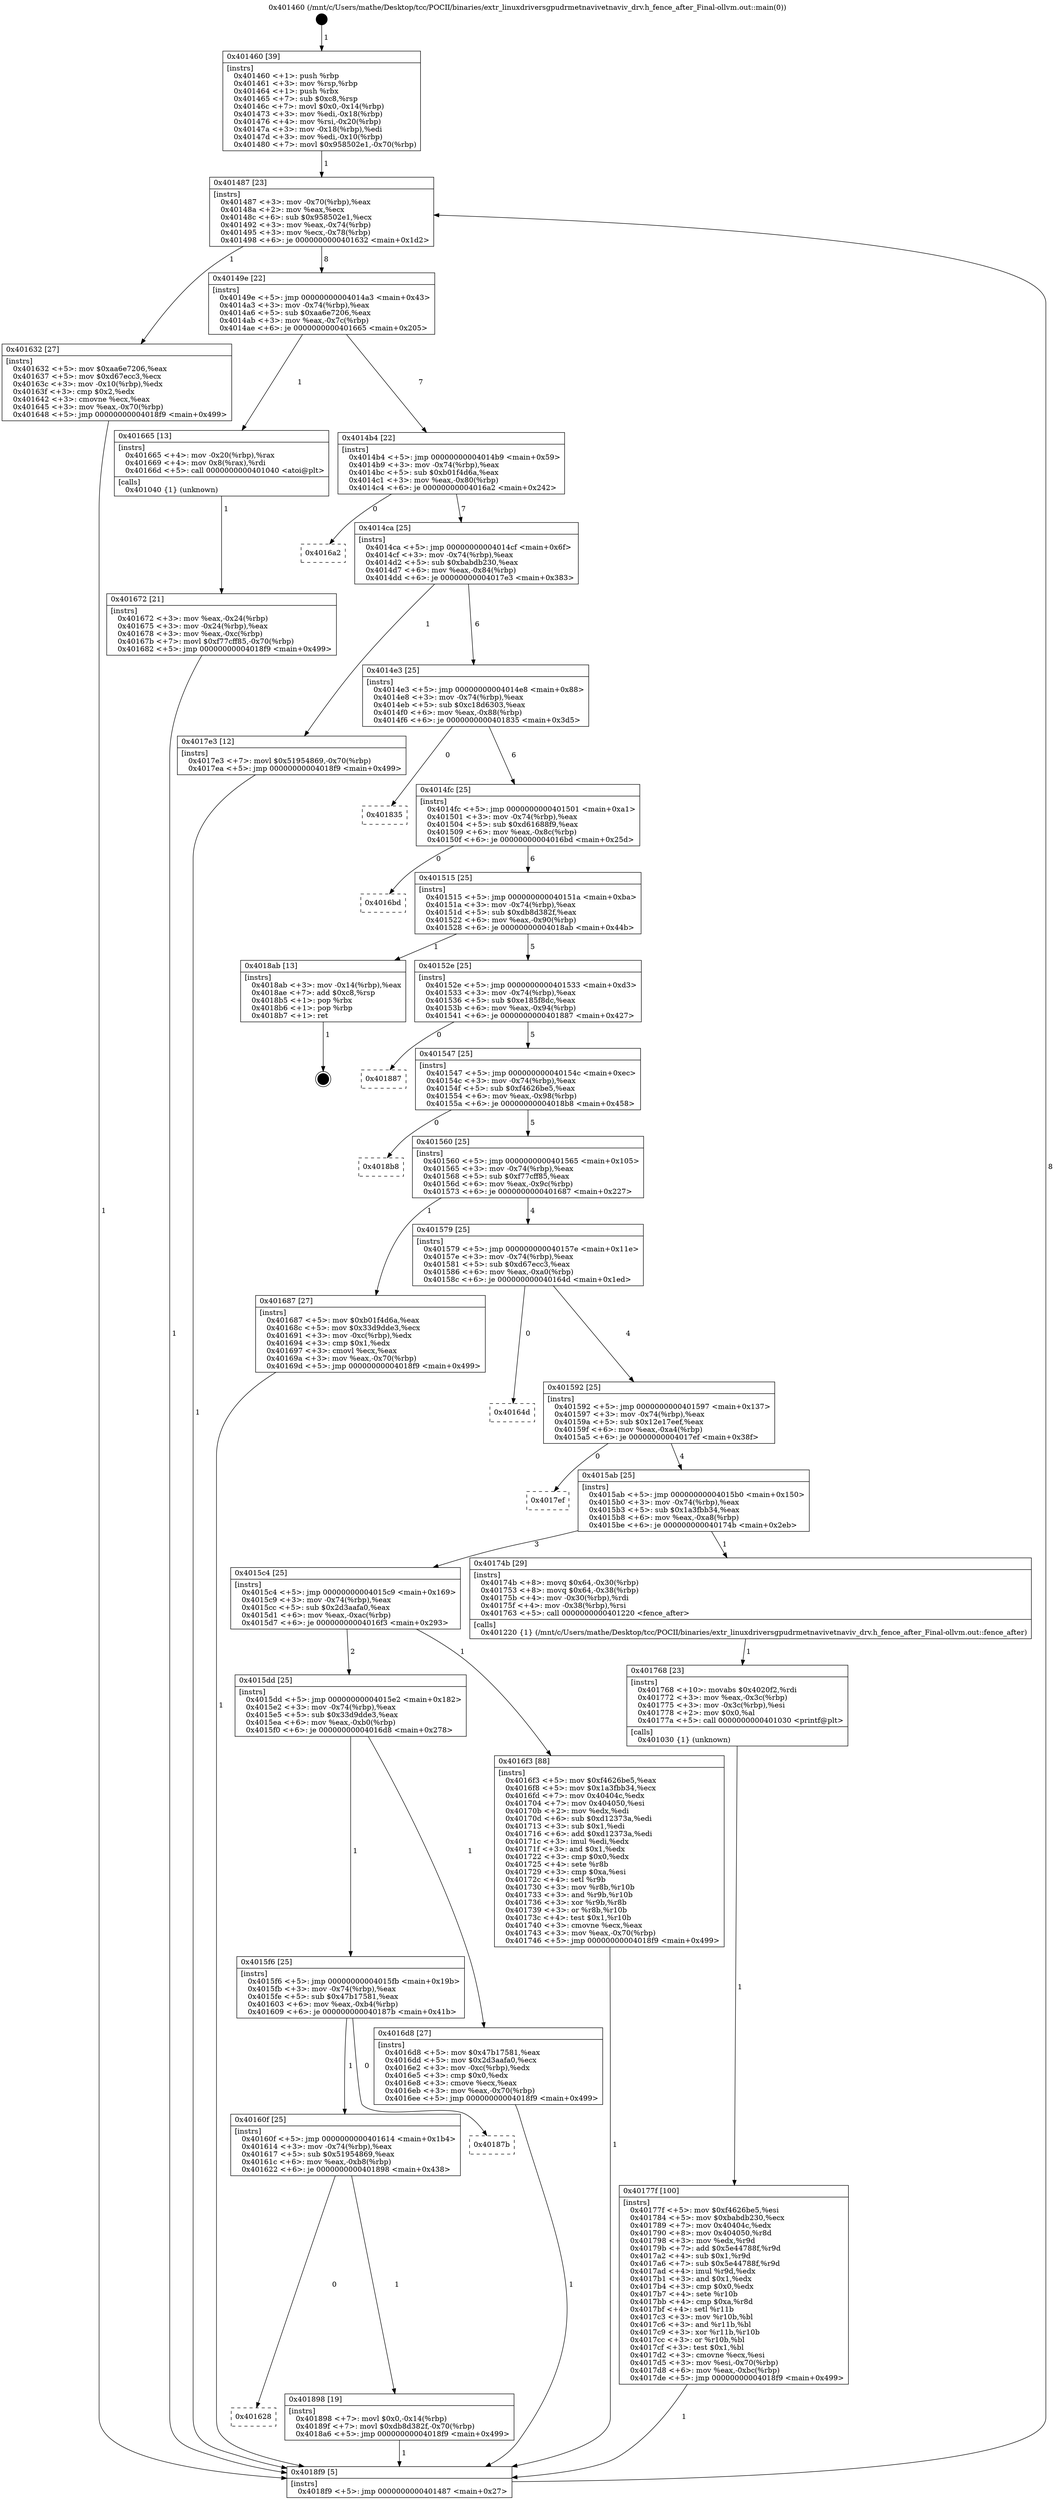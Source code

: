 digraph "0x401460" {
  label = "0x401460 (/mnt/c/Users/mathe/Desktop/tcc/POCII/binaries/extr_linuxdriversgpudrmetnavivetnaviv_drv.h_fence_after_Final-ollvm.out::main(0))"
  labelloc = "t"
  node[shape=record]

  Entry [label="",width=0.3,height=0.3,shape=circle,fillcolor=black,style=filled]
  "0x401487" [label="{
     0x401487 [23]\l
     | [instrs]\l
     &nbsp;&nbsp;0x401487 \<+3\>: mov -0x70(%rbp),%eax\l
     &nbsp;&nbsp;0x40148a \<+2\>: mov %eax,%ecx\l
     &nbsp;&nbsp;0x40148c \<+6\>: sub $0x958502e1,%ecx\l
     &nbsp;&nbsp;0x401492 \<+3\>: mov %eax,-0x74(%rbp)\l
     &nbsp;&nbsp;0x401495 \<+3\>: mov %ecx,-0x78(%rbp)\l
     &nbsp;&nbsp;0x401498 \<+6\>: je 0000000000401632 \<main+0x1d2\>\l
  }"]
  "0x401632" [label="{
     0x401632 [27]\l
     | [instrs]\l
     &nbsp;&nbsp;0x401632 \<+5\>: mov $0xaa6e7206,%eax\l
     &nbsp;&nbsp;0x401637 \<+5\>: mov $0xd67ecc3,%ecx\l
     &nbsp;&nbsp;0x40163c \<+3\>: mov -0x10(%rbp),%edx\l
     &nbsp;&nbsp;0x40163f \<+3\>: cmp $0x2,%edx\l
     &nbsp;&nbsp;0x401642 \<+3\>: cmovne %ecx,%eax\l
     &nbsp;&nbsp;0x401645 \<+3\>: mov %eax,-0x70(%rbp)\l
     &nbsp;&nbsp;0x401648 \<+5\>: jmp 00000000004018f9 \<main+0x499\>\l
  }"]
  "0x40149e" [label="{
     0x40149e [22]\l
     | [instrs]\l
     &nbsp;&nbsp;0x40149e \<+5\>: jmp 00000000004014a3 \<main+0x43\>\l
     &nbsp;&nbsp;0x4014a3 \<+3\>: mov -0x74(%rbp),%eax\l
     &nbsp;&nbsp;0x4014a6 \<+5\>: sub $0xaa6e7206,%eax\l
     &nbsp;&nbsp;0x4014ab \<+3\>: mov %eax,-0x7c(%rbp)\l
     &nbsp;&nbsp;0x4014ae \<+6\>: je 0000000000401665 \<main+0x205\>\l
  }"]
  "0x4018f9" [label="{
     0x4018f9 [5]\l
     | [instrs]\l
     &nbsp;&nbsp;0x4018f9 \<+5\>: jmp 0000000000401487 \<main+0x27\>\l
  }"]
  "0x401460" [label="{
     0x401460 [39]\l
     | [instrs]\l
     &nbsp;&nbsp;0x401460 \<+1\>: push %rbp\l
     &nbsp;&nbsp;0x401461 \<+3\>: mov %rsp,%rbp\l
     &nbsp;&nbsp;0x401464 \<+1\>: push %rbx\l
     &nbsp;&nbsp;0x401465 \<+7\>: sub $0xc8,%rsp\l
     &nbsp;&nbsp;0x40146c \<+7\>: movl $0x0,-0x14(%rbp)\l
     &nbsp;&nbsp;0x401473 \<+3\>: mov %edi,-0x18(%rbp)\l
     &nbsp;&nbsp;0x401476 \<+4\>: mov %rsi,-0x20(%rbp)\l
     &nbsp;&nbsp;0x40147a \<+3\>: mov -0x18(%rbp),%edi\l
     &nbsp;&nbsp;0x40147d \<+3\>: mov %edi,-0x10(%rbp)\l
     &nbsp;&nbsp;0x401480 \<+7\>: movl $0x958502e1,-0x70(%rbp)\l
  }"]
  Exit [label="",width=0.3,height=0.3,shape=circle,fillcolor=black,style=filled,peripheries=2]
  "0x401665" [label="{
     0x401665 [13]\l
     | [instrs]\l
     &nbsp;&nbsp;0x401665 \<+4\>: mov -0x20(%rbp),%rax\l
     &nbsp;&nbsp;0x401669 \<+4\>: mov 0x8(%rax),%rdi\l
     &nbsp;&nbsp;0x40166d \<+5\>: call 0000000000401040 \<atoi@plt\>\l
     | [calls]\l
     &nbsp;&nbsp;0x401040 \{1\} (unknown)\l
  }"]
  "0x4014b4" [label="{
     0x4014b4 [22]\l
     | [instrs]\l
     &nbsp;&nbsp;0x4014b4 \<+5\>: jmp 00000000004014b9 \<main+0x59\>\l
     &nbsp;&nbsp;0x4014b9 \<+3\>: mov -0x74(%rbp),%eax\l
     &nbsp;&nbsp;0x4014bc \<+5\>: sub $0xb01f4d6a,%eax\l
     &nbsp;&nbsp;0x4014c1 \<+3\>: mov %eax,-0x80(%rbp)\l
     &nbsp;&nbsp;0x4014c4 \<+6\>: je 00000000004016a2 \<main+0x242\>\l
  }"]
  "0x401672" [label="{
     0x401672 [21]\l
     | [instrs]\l
     &nbsp;&nbsp;0x401672 \<+3\>: mov %eax,-0x24(%rbp)\l
     &nbsp;&nbsp;0x401675 \<+3\>: mov -0x24(%rbp),%eax\l
     &nbsp;&nbsp;0x401678 \<+3\>: mov %eax,-0xc(%rbp)\l
     &nbsp;&nbsp;0x40167b \<+7\>: movl $0xf77cff85,-0x70(%rbp)\l
     &nbsp;&nbsp;0x401682 \<+5\>: jmp 00000000004018f9 \<main+0x499\>\l
  }"]
  "0x401628" [label="{
     0x401628\l
  }", style=dashed]
  "0x4016a2" [label="{
     0x4016a2\l
  }", style=dashed]
  "0x4014ca" [label="{
     0x4014ca [25]\l
     | [instrs]\l
     &nbsp;&nbsp;0x4014ca \<+5\>: jmp 00000000004014cf \<main+0x6f\>\l
     &nbsp;&nbsp;0x4014cf \<+3\>: mov -0x74(%rbp),%eax\l
     &nbsp;&nbsp;0x4014d2 \<+5\>: sub $0xbabdb230,%eax\l
     &nbsp;&nbsp;0x4014d7 \<+6\>: mov %eax,-0x84(%rbp)\l
     &nbsp;&nbsp;0x4014dd \<+6\>: je 00000000004017e3 \<main+0x383\>\l
  }"]
  "0x401898" [label="{
     0x401898 [19]\l
     | [instrs]\l
     &nbsp;&nbsp;0x401898 \<+7\>: movl $0x0,-0x14(%rbp)\l
     &nbsp;&nbsp;0x40189f \<+7\>: movl $0xdb8d382f,-0x70(%rbp)\l
     &nbsp;&nbsp;0x4018a6 \<+5\>: jmp 00000000004018f9 \<main+0x499\>\l
  }"]
  "0x4017e3" [label="{
     0x4017e3 [12]\l
     | [instrs]\l
     &nbsp;&nbsp;0x4017e3 \<+7\>: movl $0x51954869,-0x70(%rbp)\l
     &nbsp;&nbsp;0x4017ea \<+5\>: jmp 00000000004018f9 \<main+0x499\>\l
  }"]
  "0x4014e3" [label="{
     0x4014e3 [25]\l
     | [instrs]\l
     &nbsp;&nbsp;0x4014e3 \<+5\>: jmp 00000000004014e8 \<main+0x88\>\l
     &nbsp;&nbsp;0x4014e8 \<+3\>: mov -0x74(%rbp),%eax\l
     &nbsp;&nbsp;0x4014eb \<+5\>: sub $0xc18d6303,%eax\l
     &nbsp;&nbsp;0x4014f0 \<+6\>: mov %eax,-0x88(%rbp)\l
     &nbsp;&nbsp;0x4014f6 \<+6\>: je 0000000000401835 \<main+0x3d5\>\l
  }"]
  "0x40160f" [label="{
     0x40160f [25]\l
     | [instrs]\l
     &nbsp;&nbsp;0x40160f \<+5\>: jmp 0000000000401614 \<main+0x1b4\>\l
     &nbsp;&nbsp;0x401614 \<+3\>: mov -0x74(%rbp),%eax\l
     &nbsp;&nbsp;0x401617 \<+5\>: sub $0x51954869,%eax\l
     &nbsp;&nbsp;0x40161c \<+6\>: mov %eax,-0xb8(%rbp)\l
     &nbsp;&nbsp;0x401622 \<+6\>: je 0000000000401898 \<main+0x438\>\l
  }"]
  "0x401835" [label="{
     0x401835\l
  }", style=dashed]
  "0x4014fc" [label="{
     0x4014fc [25]\l
     | [instrs]\l
     &nbsp;&nbsp;0x4014fc \<+5\>: jmp 0000000000401501 \<main+0xa1\>\l
     &nbsp;&nbsp;0x401501 \<+3\>: mov -0x74(%rbp),%eax\l
     &nbsp;&nbsp;0x401504 \<+5\>: sub $0xd61688f9,%eax\l
     &nbsp;&nbsp;0x401509 \<+6\>: mov %eax,-0x8c(%rbp)\l
     &nbsp;&nbsp;0x40150f \<+6\>: je 00000000004016bd \<main+0x25d\>\l
  }"]
  "0x40187b" [label="{
     0x40187b\l
  }", style=dashed]
  "0x4016bd" [label="{
     0x4016bd\l
  }", style=dashed]
  "0x401515" [label="{
     0x401515 [25]\l
     | [instrs]\l
     &nbsp;&nbsp;0x401515 \<+5\>: jmp 000000000040151a \<main+0xba\>\l
     &nbsp;&nbsp;0x40151a \<+3\>: mov -0x74(%rbp),%eax\l
     &nbsp;&nbsp;0x40151d \<+5\>: sub $0xdb8d382f,%eax\l
     &nbsp;&nbsp;0x401522 \<+6\>: mov %eax,-0x90(%rbp)\l
     &nbsp;&nbsp;0x401528 \<+6\>: je 00000000004018ab \<main+0x44b\>\l
  }"]
  "0x40177f" [label="{
     0x40177f [100]\l
     | [instrs]\l
     &nbsp;&nbsp;0x40177f \<+5\>: mov $0xf4626be5,%esi\l
     &nbsp;&nbsp;0x401784 \<+5\>: mov $0xbabdb230,%ecx\l
     &nbsp;&nbsp;0x401789 \<+7\>: mov 0x40404c,%edx\l
     &nbsp;&nbsp;0x401790 \<+8\>: mov 0x404050,%r8d\l
     &nbsp;&nbsp;0x401798 \<+3\>: mov %edx,%r9d\l
     &nbsp;&nbsp;0x40179b \<+7\>: add $0x5e44788f,%r9d\l
     &nbsp;&nbsp;0x4017a2 \<+4\>: sub $0x1,%r9d\l
     &nbsp;&nbsp;0x4017a6 \<+7\>: sub $0x5e44788f,%r9d\l
     &nbsp;&nbsp;0x4017ad \<+4\>: imul %r9d,%edx\l
     &nbsp;&nbsp;0x4017b1 \<+3\>: and $0x1,%edx\l
     &nbsp;&nbsp;0x4017b4 \<+3\>: cmp $0x0,%edx\l
     &nbsp;&nbsp;0x4017b7 \<+4\>: sete %r10b\l
     &nbsp;&nbsp;0x4017bb \<+4\>: cmp $0xa,%r8d\l
     &nbsp;&nbsp;0x4017bf \<+4\>: setl %r11b\l
     &nbsp;&nbsp;0x4017c3 \<+3\>: mov %r10b,%bl\l
     &nbsp;&nbsp;0x4017c6 \<+3\>: and %r11b,%bl\l
     &nbsp;&nbsp;0x4017c9 \<+3\>: xor %r11b,%r10b\l
     &nbsp;&nbsp;0x4017cc \<+3\>: or %r10b,%bl\l
     &nbsp;&nbsp;0x4017cf \<+3\>: test $0x1,%bl\l
     &nbsp;&nbsp;0x4017d2 \<+3\>: cmovne %ecx,%esi\l
     &nbsp;&nbsp;0x4017d5 \<+3\>: mov %esi,-0x70(%rbp)\l
     &nbsp;&nbsp;0x4017d8 \<+6\>: mov %eax,-0xbc(%rbp)\l
     &nbsp;&nbsp;0x4017de \<+5\>: jmp 00000000004018f9 \<main+0x499\>\l
  }"]
  "0x4018ab" [label="{
     0x4018ab [13]\l
     | [instrs]\l
     &nbsp;&nbsp;0x4018ab \<+3\>: mov -0x14(%rbp),%eax\l
     &nbsp;&nbsp;0x4018ae \<+7\>: add $0xc8,%rsp\l
     &nbsp;&nbsp;0x4018b5 \<+1\>: pop %rbx\l
     &nbsp;&nbsp;0x4018b6 \<+1\>: pop %rbp\l
     &nbsp;&nbsp;0x4018b7 \<+1\>: ret\l
  }"]
  "0x40152e" [label="{
     0x40152e [25]\l
     | [instrs]\l
     &nbsp;&nbsp;0x40152e \<+5\>: jmp 0000000000401533 \<main+0xd3\>\l
     &nbsp;&nbsp;0x401533 \<+3\>: mov -0x74(%rbp),%eax\l
     &nbsp;&nbsp;0x401536 \<+5\>: sub $0xe185f8dc,%eax\l
     &nbsp;&nbsp;0x40153b \<+6\>: mov %eax,-0x94(%rbp)\l
     &nbsp;&nbsp;0x401541 \<+6\>: je 0000000000401887 \<main+0x427\>\l
  }"]
  "0x401768" [label="{
     0x401768 [23]\l
     | [instrs]\l
     &nbsp;&nbsp;0x401768 \<+10\>: movabs $0x4020f2,%rdi\l
     &nbsp;&nbsp;0x401772 \<+3\>: mov %eax,-0x3c(%rbp)\l
     &nbsp;&nbsp;0x401775 \<+3\>: mov -0x3c(%rbp),%esi\l
     &nbsp;&nbsp;0x401778 \<+2\>: mov $0x0,%al\l
     &nbsp;&nbsp;0x40177a \<+5\>: call 0000000000401030 \<printf@plt\>\l
     | [calls]\l
     &nbsp;&nbsp;0x401030 \{1\} (unknown)\l
  }"]
  "0x401887" [label="{
     0x401887\l
  }", style=dashed]
  "0x401547" [label="{
     0x401547 [25]\l
     | [instrs]\l
     &nbsp;&nbsp;0x401547 \<+5\>: jmp 000000000040154c \<main+0xec\>\l
     &nbsp;&nbsp;0x40154c \<+3\>: mov -0x74(%rbp),%eax\l
     &nbsp;&nbsp;0x40154f \<+5\>: sub $0xf4626be5,%eax\l
     &nbsp;&nbsp;0x401554 \<+6\>: mov %eax,-0x98(%rbp)\l
     &nbsp;&nbsp;0x40155a \<+6\>: je 00000000004018b8 \<main+0x458\>\l
  }"]
  "0x4015f6" [label="{
     0x4015f6 [25]\l
     | [instrs]\l
     &nbsp;&nbsp;0x4015f6 \<+5\>: jmp 00000000004015fb \<main+0x19b\>\l
     &nbsp;&nbsp;0x4015fb \<+3\>: mov -0x74(%rbp),%eax\l
     &nbsp;&nbsp;0x4015fe \<+5\>: sub $0x47b17581,%eax\l
     &nbsp;&nbsp;0x401603 \<+6\>: mov %eax,-0xb4(%rbp)\l
     &nbsp;&nbsp;0x401609 \<+6\>: je 000000000040187b \<main+0x41b\>\l
  }"]
  "0x4018b8" [label="{
     0x4018b8\l
  }", style=dashed]
  "0x401560" [label="{
     0x401560 [25]\l
     | [instrs]\l
     &nbsp;&nbsp;0x401560 \<+5\>: jmp 0000000000401565 \<main+0x105\>\l
     &nbsp;&nbsp;0x401565 \<+3\>: mov -0x74(%rbp),%eax\l
     &nbsp;&nbsp;0x401568 \<+5\>: sub $0xf77cff85,%eax\l
     &nbsp;&nbsp;0x40156d \<+6\>: mov %eax,-0x9c(%rbp)\l
     &nbsp;&nbsp;0x401573 \<+6\>: je 0000000000401687 \<main+0x227\>\l
  }"]
  "0x4016d8" [label="{
     0x4016d8 [27]\l
     | [instrs]\l
     &nbsp;&nbsp;0x4016d8 \<+5\>: mov $0x47b17581,%eax\l
     &nbsp;&nbsp;0x4016dd \<+5\>: mov $0x2d3aafa0,%ecx\l
     &nbsp;&nbsp;0x4016e2 \<+3\>: mov -0xc(%rbp),%edx\l
     &nbsp;&nbsp;0x4016e5 \<+3\>: cmp $0x0,%edx\l
     &nbsp;&nbsp;0x4016e8 \<+3\>: cmove %ecx,%eax\l
     &nbsp;&nbsp;0x4016eb \<+3\>: mov %eax,-0x70(%rbp)\l
     &nbsp;&nbsp;0x4016ee \<+5\>: jmp 00000000004018f9 \<main+0x499\>\l
  }"]
  "0x401687" [label="{
     0x401687 [27]\l
     | [instrs]\l
     &nbsp;&nbsp;0x401687 \<+5\>: mov $0xb01f4d6a,%eax\l
     &nbsp;&nbsp;0x40168c \<+5\>: mov $0x33d9dde3,%ecx\l
     &nbsp;&nbsp;0x401691 \<+3\>: mov -0xc(%rbp),%edx\l
     &nbsp;&nbsp;0x401694 \<+3\>: cmp $0x1,%edx\l
     &nbsp;&nbsp;0x401697 \<+3\>: cmovl %ecx,%eax\l
     &nbsp;&nbsp;0x40169a \<+3\>: mov %eax,-0x70(%rbp)\l
     &nbsp;&nbsp;0x40169d \<+5\>: jmp 00000000004018f9 \<main+0x499\>\l
  }"]
  "0x401579" [label="{
     0x401579 [25]\l
     | [instrs]\l
     &nbsp;&nbsp;0x401579 \<+5\>: jmp 000000000040157e \<main+0x11e\>\l
     &nbsp;&nbsp;0x40157e \<+3\>: mov -0x74(%rbp),%eax\l
     &nbsp;&nbsp;0x401581 \<+5\>: sub $0xd67ecc3,%eax\l
     &nbsp;&nbsp;0x401586 \<+6\>: mov %eax,-0xa0(%rbp)\l
     &nbsp;&nbsp;0x40158c \<+6\>: je 000000000040164d \<main+0x1ed\>\l
  }"]
  "0x4015dd" [label="{
     0x4015dd [25]\l
     | [instrs]\l
     &nbsp;&nbsp;0x4015dd \<+5\>: jmp 00000000004015e2 \<main+0x182\>\l
     &nbsp;&nbsp;0x4015e2 \<+3\>: mov -0x74(%rbp),%eax\l
     &nbsp;&nbsp;0x4015e5 \<+5\>: sub $0x33d9dde3,%eax\l
     &nbsp;&nbsp;0x4015ea \<+6\>: mov %eax,-0xb0(%rbp)\l
     &nbsp;&nbsp;0x4015f0 \<+6\>: je 00000000004016d8 \<main+0x278\>\l
  }"]
  "0x40164d" [label="{
     0x40164d\l
  }", style=dashed]
  "0x401592" [label="{
     0x401592 [25]\l
     | [instrs]\l
     &nbsp;&nbsp;0x401592 \<+5\>: jmp 0000000000401597 \<main+0x137\>\l
     &nbsp;&nbsp;0x401597 \<+3\>: mov -0x74(%rbp),%eax\l
     &nbsp;&nbsp;0x40159a \<+5\>: sub $0x12e17eef,%eax\l
     &nbsp;&nbsp;0x40159f \<+6\>: mov %eax,-0xa4(%rbp)\l
     &nbsp;&nbsp;0x4015a5 \<+6\>: je 00000000004017ef \<main+0x38f\>\l
  }"]
  "0x4016f3" [label="{
     0x4016f3 [88]\l
     | [instrs]\l
     &nbsp;&nbsp;0x4016f3 \<+5\>: mov $0xf4626be5,%eax\l
     &nbsp;&nbsp;0x4016f8 \<+5\>: mov $0x1a3fbb34,%ecx\l
     &nbsp;&nbsp;0x4016fd \<+7\>: mov 0x40404c,%edx\l
     &nbsp;&nbsp;0x401704 \<+7\>: mov 0x404050,%esi\l
     &nbsp;&nbsp;0x40170b \<+2\>: mov %edx,%edi\l
     &nbsp;&nbsp;0x40170d \<+6\>: sub $0xd12373a,%edi\l
     &nbsp;&nbsp;0x401713 \<+3\>: sub $0x1,%edi\l
     &nbsp;&nbsp;0x401716 \<+6\>: add $0xd12373a,%edi\l
     &nbsp;&nbsp;0x40171c \<+3\>: imul %edi,%edx\l
     &nbsp;&nbsp;0x40171f \<+3\>: and $0x1,%edx\l
     &nbsp;&nbsp;0x401722 \<+3\>: cmp $0x0,%edx\l
     &nbsp;&nbsp;0x401725 \<+4\>: sete %r8b\l
     &nbsp;&nbsp;0x401729 \<+3\>: cmp $0xa,%esi\l
     &nbsp;&nbsp;0x40172c \<+4\>: setl %r9b\l
     &nbsp;&nbsp;0x401730 \<+3\>: mov %r8b,%r10b\l
     &nbsp;&nbsp;0x401733 \<+3\>: and %r9b,%r10b\l
     &nbsp;&nbsp;0x401736 \<+3\>: xor %r9b,%r8b\l
     &nbsp;&nbsp;0x401739 \<+3\>: or %r8b,%r10b\l
     &nbsp;&nbsp;0x40173c \<+4\>: test $0x1,%r10b\l
     &nbsp;&nbsp;0x401740 \<+3\>: cmovne %ecx,%eax\l
     &nbsp;&nbsp;0x401743 \<+3\>: mov %eax,-0x70(%rbp)\l
     &nbsp;&nbsp;0x401746 \<+5\>: jmp 00000000004018f9 \<main+0x499\>\l
  }"]
  "0x4017ef" [label="{
     0x4017ef\l
  }", style=dashed]
  "0x4015ab" [label="{
     0x4015ab [25]\l
     | [instrs]\l
     &nbsp;&nbsp;0x4015ab \<+5\>: jmp 00000000004015b0 \<main+0x150\>\l
     &nbsp;&nbsp;0x4015b0 \<+3\>: mov -0x74(%rbp),%eax\l
     &nbsp;&nbsp;0x4015b3 \<+5\>: sub $0x1a3fbb34,%eax\l
     &nbsp;&nbsp;0x4015b8 \<+6\>: mov %eax,-0xa8(%rbp)\l
     &nbsp;&nbsp;0x4015be \<+6\>: je 000000000040174b \<main+0x2eb\>\l
  }"]
  "0x4015c4" [label="{
     0x4015c4 [25]\l
     | [instrs]\l
     &nbsp;&nbsp;0x4015c4 \<+5\>: jmp 00000000004015c9 \<main+0x169\>\l
     &nbsp;&nbsp;0x4015c9 \<+3\>: mov -0x74(%rbp),%eax\l
     &nbsp;&nbsp;0x4015cc \<+5\>: sub $0x2d3aafa0,%eax\l
     &nbsp;&nbsp;0x4015d1 \<+6\>: mov %eax,-0xac(%rbp)\l
     &nbsp;&nbsp;0x4015d7 \<+6\>: je 00000000004016f3 \<main+0x293\>\l
  }"]
  "0x40174b" [label="{
     0x40174b [29]\l
     | [instrs]\l
     &nbsp;&nbsp;0x40174b \<+8\>: movq $0x64,-0x30(%rbp)\l
     &nbsp;&nbsp;0x401753 \<+8\>: movq $0x64,-0x38(%rbp)\l
     &nbsp;&nbsp;0x40175b \<+4\>: mov -0x30(%rbp),%rdi\l
     &nbsp;&nbsp;0x40175f \<+4\>: mov -0x38(%rbp),%rsi\l
     &nbsp;&nbsp;0x401763 \<+5\>: call 0000000000401220 \<fence_after\>\l
     | [calls]\l
     &nbsp;&nbsp;0x401220 \{1\} (/mnt/c/Users/mathe/Desktop/tcc/POCII/binaries/extr_linuxdriversgpudrmetnavivetnaviv_drv.h_fence_after_Final-ollvm.out::fence_after)\l
  }"]
  Entry -> "0x401460" [label=" 1"]
  "0x401487" -> "0x401632" [label=" 1"]
  "0x401487" -> "0x40149e" [label=" 8"]
  "0x401632" -> "0x4018f9" [label=" 1"]
  "0x401460" -> "0x401487" [label=" 1"]
  "0x4018f9" -> "0x401487" [label=" 8"]
  "0x4018ab" -> Exit [label=" 1"]
  "0x40149e" -> "0x401665" [label=" 1"]
  "0x40149e" -> "0x4014b4" [label=" 7"]
  "0x401665" -> "0x401672" [label=" 1"]
  "0x401672" -> "0x4018f9" [label=" 1"]
  "0x401898" -> "0x4018f9" [label=" 1"]
  "0x4014b4" -> "0x4016a2" [label=" 0"]
  "0x4014b4" -> "0x4014ca" [label=" 7"]
  "0x40160f" -> "0x401628" [label=" 0"]
  "0x4014ca" -> "0x4017e3" [label=" 1"]
  "0x4014ca" -> "0x4014e3" [label=" 6"]
  "0x40160f" -> "0x401898" [label=" 1"]
  "0x4014e3" -> "0x401835" [label=" 0"]
  "0x4014e3" -> "0x4014fc" [label=" 6"]
  "0x4015f6" -> "0x40160f" [label=" 1"]
  "0x4014fc" -> "0x4016bd" [label=" 0"]
  "0x4014fc" -> "0x401515" [label=" 6"]
  "0x4015f6" -> "0x40187b" [label=" 0"]
  "0x401515" -> "0x4018ab" [label=" 1"]
  "0x401515" -> "0x40152e" [label=" 5"]
  "0x4017e3" -> "0x4018f9" [label=" 1"]
  "0x40152e" -> "0x401887" [label=" 0"]
  "0x40152e" -> "0x401547" [label=" 5"]
  "0x40177f" -> "0x4018f9" [label=" 1"]
  "0x401547" -> "0x4018b8" [label=" 0"]
  "0x401547" -> "0x401560" [label=" 5"]
  "0x401768" -> "0x40177f" [label=" 1"]
  "0x401560" -> "0x401687" [label=" 1"]
  "0x401560" -> "0x401579" [label=" 4"]
  "0x401687" -> "0x4018f9" [label=" 1"]
  "0x40174b" -> "0x401768" [label=" 1"]
  "0x401579" -> "0x40164d" [label=" 0"]
  "0x401579" -> "0x401592" [label=" 4"]
  "0x4016d8" -> "0x4018f9" [label=" 1"]
  "0x401592" -> "0x4017ef" [label=" 0"]
  "0x401592" -> "0x4015ab" [label=" 4"]
  "0x4015dd" -> "0x4015f6" [label=" 1"]
  "0x4015ab" -> "0x40174b" [label=" 1"]
  "0x4015ab" -> "0x4015c4" [label=" 3"]
  "0x4015dd" -> "0x4016d8" [label=" 1"]
  "0x4015c4" -> "0x4016f3" [label=" 1"]
  "0x4015c4" -> "0x4015dd" [label=" 2"]
  "0x4016f3" -> "0x4018f9" [label=" 1"]
}
